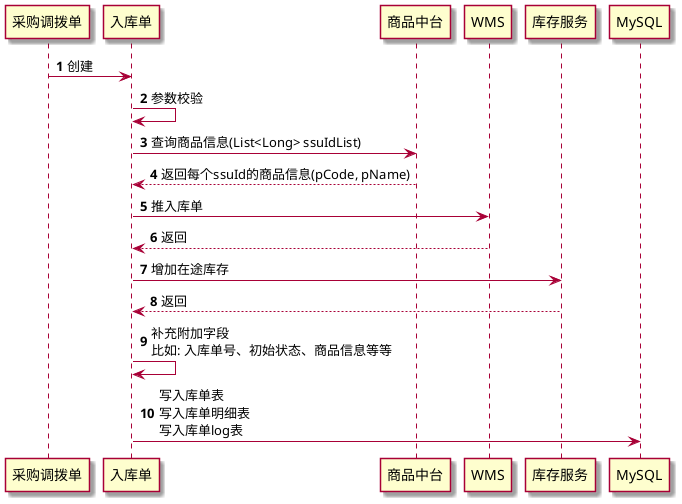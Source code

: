 @startuml
'https://plantuml.com/sequence-diagram
skin rose
autonumber



采购调拨单 -> 入库单: 创建
入库单 -> 入库单: 参数校验
入库单 -> 商品中台: 查询商品信息(List<Long> ssuIdList)
入库单 <-- 商品中台: 返回每个ssuId的商品信息(pCode, pName)
入库单 -> WMS: 推入库单
入库单 <-- WMS: 返回
入库单 -> 库存服务: 增加在途库存
入库单 <-- 库存服务: 返回
入库单 -> 入库单: 补充附加字段\n比如: 入库单号、初始状态、商品信息等等

入库单 -> MySQL: 写入库单表\n写入库单明细表\n写入库单log表


database MySQL

@enduml